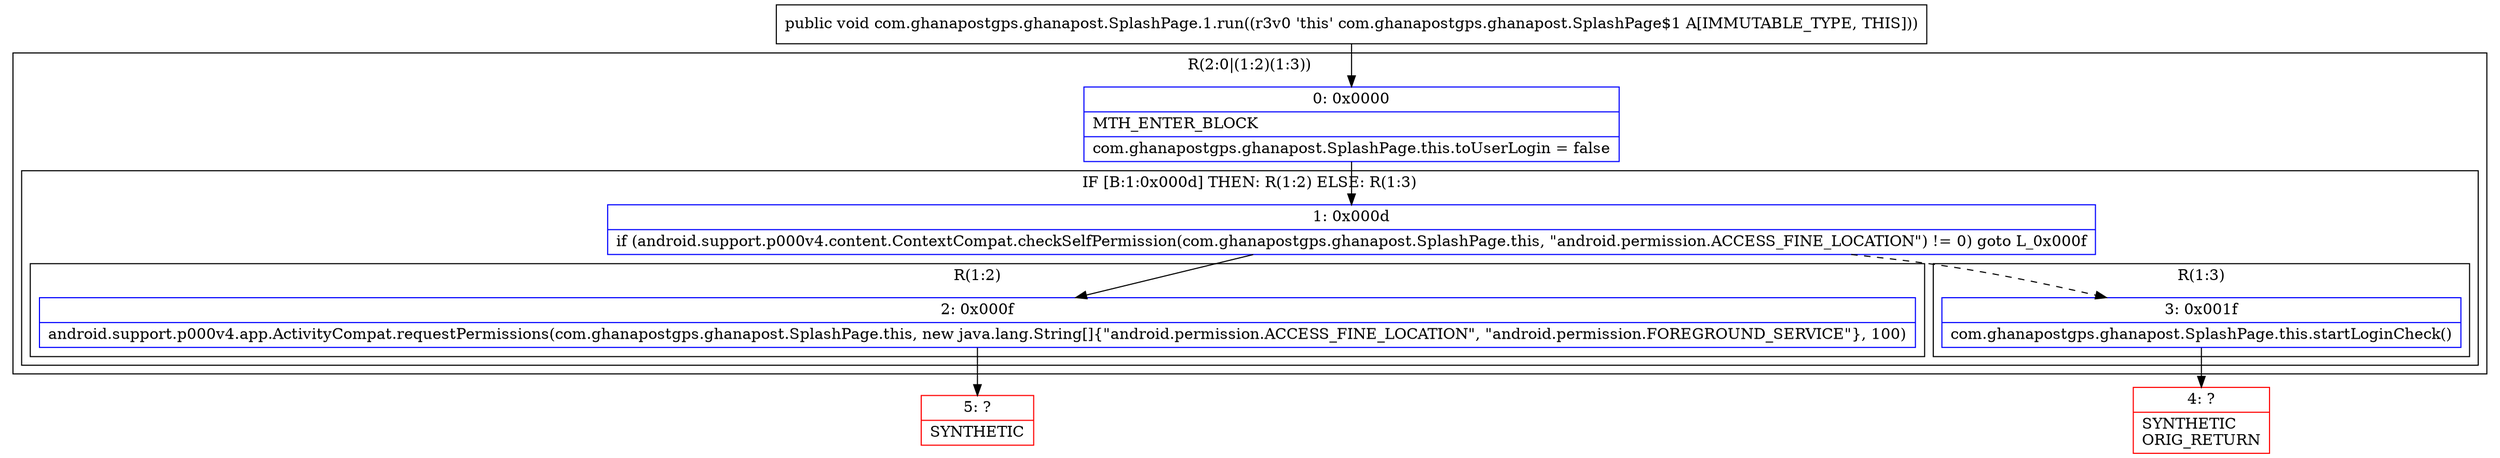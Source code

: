 digraph "CFG forcom.ghanapostgps.ghanapost.SplashPage.1.run()V" {
subgraph cluster_Region_1401491833 {
label = "R(2:0|(1:2)(1:3))";
node [shape=record,color=blue];
Node_0 [shape=record,label="{0\:\ 0x0000|MTH_ENTER_BLOCK\l|com.ghanapostgps.ghanapost.SplashPage.this.toUserLogin = false\l}"];
subgraph cluster_IfRegion_1398390702 {
label = "IF [B:1:0x000d] THEN: R(1:2) ELSE: R(1:3)";
node [shape=record,color=blue];
Node_1 [shape=record,label="{1\:\ 0x000d|if (android.support.p000v4.content.ContextCompat.checkSelfPermission(com.ghanapostgps.ghanapost.SplashPage.this, \"android.permission.ACCESS_FINE_LOCATION\") != 0) goto L_0x000f\l}"];
subgraph cluster_Region_1843088677 {
label = "R(1:2)";
node [shape=record,color=blue];
Node_2 [shape=record,label="{2\:\ 0x000f|android.support.p000v4.app.ActivityCompat.requestPermissions(com.ghanapostgps.ghanapost.SplashPage.this, new java.lang.String[]\{\"android.permission.ACCESS_FINE_LOCATION\", \"android.permission.FOREGROUND_SERVICE\"\}, 100)\l}"];
}
subgraph cluster_Region_1953374711 {
label = "R(1:3)";
node [shape=record,color=blue];
Node_3 [shape=record,label="{3\:\ 0x001f|com.ghanapostgps.ghanapost.SplashPage.this.startLoginCheck()\l}"];
}
}
}
Node_4 [shape=record,color=red,label="{4\:\ ?|SYNTHETIC\lORIG_RETURN\l}"];
Node_5 [shape=record,color=red,label="{5\:\ ?|SYNTHETIC\l}"];
MethodNode[shape=record,label="{public void com.ghanapostgps.ghanapost.SplashPage.1.run((r3v0 'this' com.ghanapostgps.ghanapost.SplashPage$1 A[IMMUTABLE_TYPE, THIS])) }"];
MethodNode -> Node_0;
Node_0 -> Node_1;
Node_1 -> Node_2;
Node_1 -> Node_3[style=dashed];
Node_2 -> Node_5;
Node_3 -> Node_4;
}

